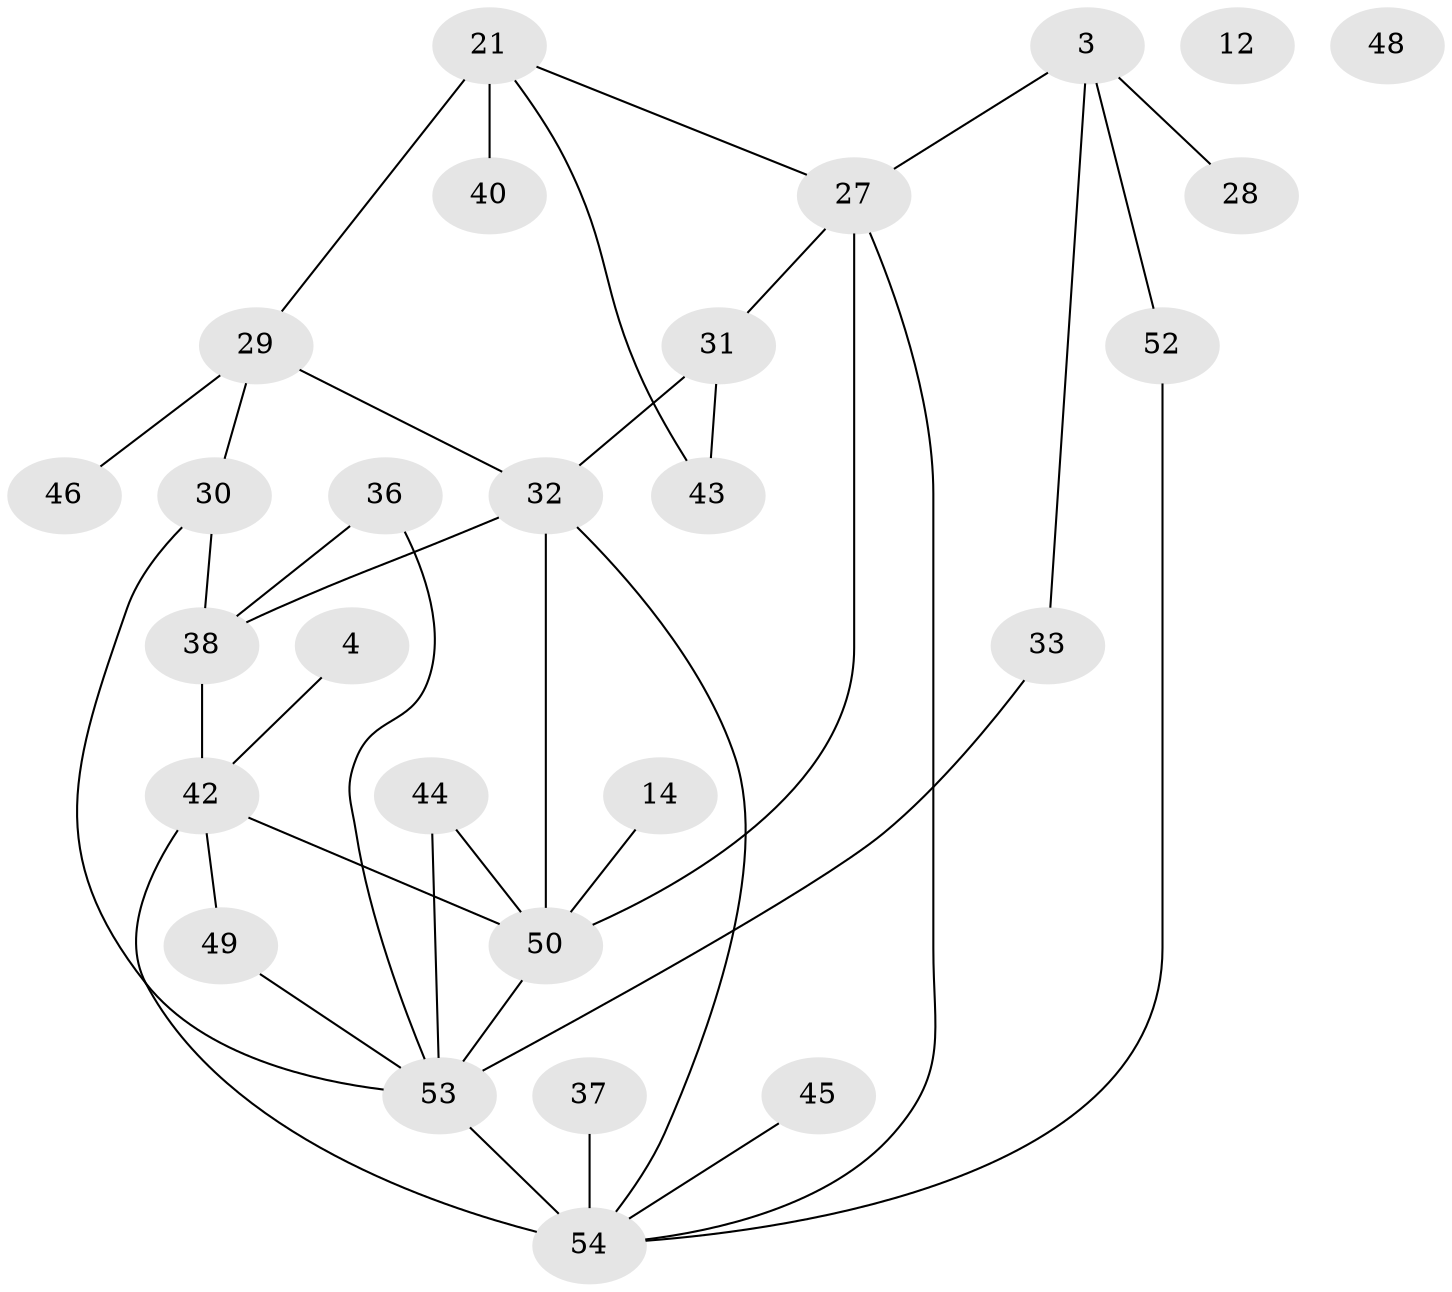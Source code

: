 // original degree distribution, {1: 0.16666666666666666, 2: 0.25925925925925924, 4: 0.2037037037037037, 3: 0.2222222222222222, 0: 0.037037037037037035, 5: 0.037037037037037035, 6: 0.05555555555555555, 7: 0.018518518518518517}
// Generated by graph-tools (version 1.1) at 2025/42/03/04/25 21:42:33]
// undirected, 27 vertices, 38 edges
graph export_dot {
graph [start="1"]
  node [color=gray90,style=filled];
  3;
  4;
  12;
  14;
  21 [super="+20"];
  27 [super="+18"];
  28;
  29;
  30;
  31 [super="+19"];
  32 [super="+2+25"];
  33;
  36;
  37;
  38 [super="+13"];
  40 [super="+39"];
  42 [super="+26"];
  43;
  44 [super="+6+9"];
  45;
  46;
  48;
  49 [super="+5+10"];
  50 [super="+34"];
  52;
  53 [super="+17+16+41+24+51"];
  54 [super="+15+47"];
  3 -- 28;
  3 -- 33;
  3 -- 52;
  3 -- 27;
  4 -- 42;
  14 -- 50;
  21 -- 40 [weight=2];
  21 -- 43;
  21 -- 29;
  21 -- 27;
  27 -- 54 [weight=2];
  27 -- 50 [weight=2];
  27 -- 31;
  29 -- 30;
  29 -- 32;
  29 -- 46;
  30 -- 53;
  30 -- 38;
  31 -- 43;
  31 -- 32;
  32 -- 38 [weight=2];
  32 -- 54 [weight=2];
  32 -- 50;
  33 -- 53;
  36 -- 38;
  36 -- 53;
  37 -- 54;
  38 -- 42 [weight=2];
  42 -- 49;
  42 -- 54 [weight=3];
  42 -- 50 [weight=2];
  44 -- 50;
  44 -- 53;
  45 -- 54;
  49 -- 53;
  50 -- 53;
  52 -- 54;
  53 -- 54 [weight=3];
}
